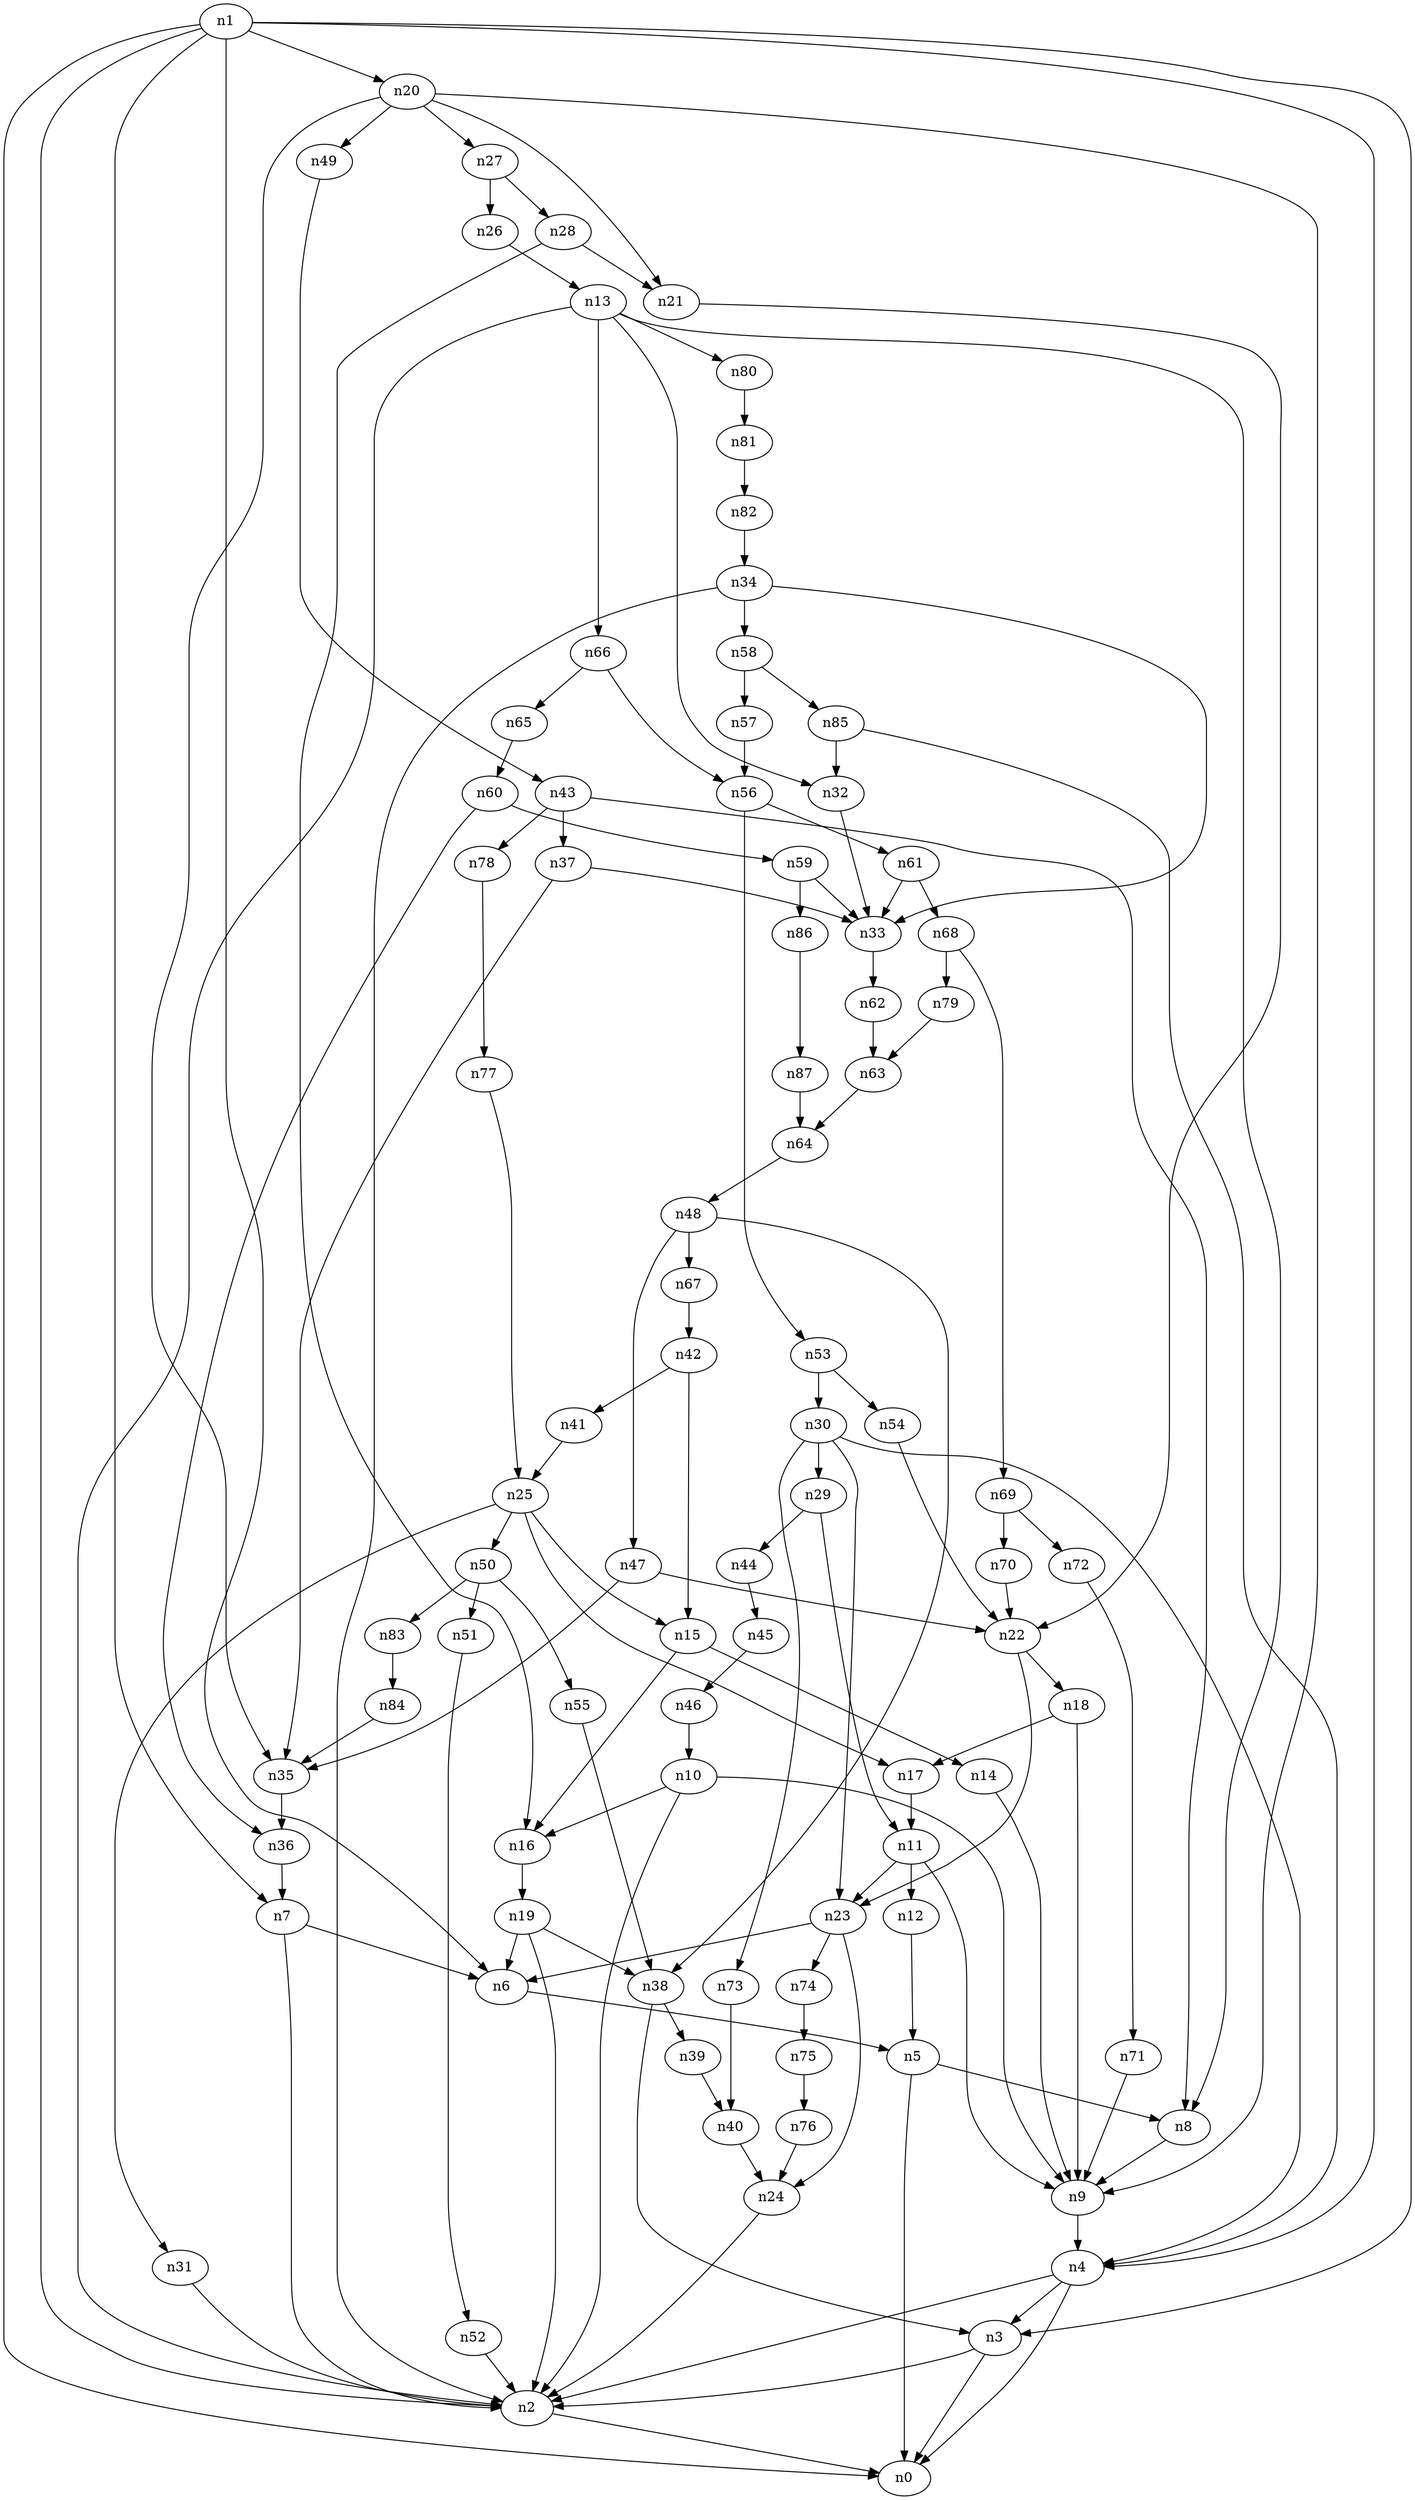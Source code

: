 digraph G {
	n1 -> n0	 [_graphml_id=e0];
	n1 -> n2	 [_graphml_id=e1];
	n1 -> n3	 [_graphml_id=e6];
	n1 -> n4	 [_graphml_id=e9];
	n1 -> n6	 [_graphml_id=e12];
	n1 -> n7	 [_graphml_id=e14];
	n1 -> n20	 [_graphml_id=e45];
	n2 -> n0	 [_graphml_id=e5];
	n3 -> n0	 [_graphml_id=e8];
	n3 -> n2	 [_graphml_id=e2];
	n4 -> n0	 [_graphml_id=e4];
	n4 -> n2	 [_graphml_id=e7];
	n4 -> n3	 [_graphml_id=e3];
	n5 -> n0	 [_graphml_id=e10];
	n5 -> n8	 [_graphml_id=e16];
	n6 -> n5	 [_graphml_id=e11];
	n7 -> n2	 [_graphml_id=e13];
	n7 -> n6	 [_graphml_id=e15];
	n8 -> n9	 [_graphml_id=e17];
	n9 -> n4	 [_graphml_id=e25];
	n10 -> n2	 [_graphml_id=e19];
	n10 -> n9	 [_graphml_id=e18];
	n10 -> n16	 [_graphml_id=e29];
	n11 -> n9	 [_graphml_id=e20];
	n11 -> n12	 [_graphml_id=e21];
	n11 -> n23	 [_graphml_id=e40];
	n12 -> n5	 [_graphml_id=e22];
	n13 -> n2	 [_graphml_id=e24];
	n13 -> n8	 [_graphml_id=e23];
	n13 -> n32	 [_graphml_id=e56];
	n13 -> n66	 [_graphml_id=e124];
	n13 -> n80	 [_graphml_id=e135];
	n14 -> n9	 [_graphml_id=e26];
	n15 -> n14	 [_graphml_id=e27];
	n15 -> n16	 [_graphml_id=e28];
	n16 -> n19	 [_graphml_id=e33];
	n17 -> n11	 [_graphml_id=e30];
	n18 -> n9	 [_graphml_id=e32];
	n18 -> n17	 [_graphml_id=e31];
	n19 -> n2	 [_graphml_id=e34];
	n19 -> n6	 [_graphml_id=e35];
	n19 -> n38	 [_graphml_id=e66];
	n20 -> n9	 [_graphml_id=e36];
	n20 -> n21	 [_graphml_id=e37];
	n20 -> n27	 [_graphml_id=e65];
	n20 -> n35	 [_graphml_id=e60];
	n20 -> n49	 [_graphml_id=e83];
	n21 -> n22	 [_graphml_id=e38];
	n22 -> n18	 [_graphml_id=e39];
	n22 -> n23	 [_graphml_id=e55];
	n23 -> n6	 [_graphml_id=e134];
	n23 -> n24	 [_graphml_id=e41];
	n23 -> n74	 [_graphml_id=e125];
	n24 -> n2	 [_graphml_id=e42];
	n25 -> n15	 [_graphml_id=e43];
	n25 -> n17	 [_graphml_id=e44];
	n25 -> n31	 [_graphml_id=e54];
	n25 -> n50	 [_graphml_id=e86];
	n26 -> n13	 [_graphml_id=e46];
	n27 -> n26	 [_graphml_id=e47];
	n27 -> n28	 [_graphml_id=e48];
	n28 -> n16	 [_graphml_id=e49];
	n28 -> n21	 [_graphml_id=e85];
	n29 -> n11	 [_graphml_id=e50];
	n29 -> n44	 [_graphml_id=e76];
	n30 -> n4	 [_graphml_id=e52];
	n30 -> n23	 [_graphml_id=e75];
	n30 -> n29	 [_graphml_id=e51];
	n30 -> n73	 [_graphml_id=e123];
	n31 -> n2	 [_graphml_id=e53];
	n32 -> n33	 [_graphml_id=e57];
	n33 -> n62	 [_graphml_id=e105];
	n34 -> n2	 [_graphml_id=e59];
	n34 -> n33	 [_graphml_id=e58];
	n34 -> n58	 [_graphml_id=e99];
	n35 -> n36	 [_graphml_id=e61];
	n36 -> n7	 [_graphml_id=e62];
	n37 -> n33	 [_graphml_id=e63];
	n37 -> n35	 [_graphml_id=e64];
	n38 -> n3	 [_graphml_id=e114];
	n38 -> n39	 [_graphml_id=e67];
	n39 -> n40	 [_graphml_id=e68];
	n40 -> n24	 [_graphml_id=e69];
	n41 -> n25	 [_graphml_id=e70];
	n42 -> n15	 [_graphml_id=e72];
	n42 -> n41	 [_graphml_id=e71];
	n43 -> n8	 [_graphml_id=e73];
	n43 -> n37	 [_graphml_id=e74];
	n43 -> n78	 [_graphml_id=e131];
	n44 -> n45	 [_graphml_id=e77];
	n45 -> n46	 [_graphml_id=e78];
	n46 -> n10	 [_graphml_id=e79];
	n47 -> n22	 [_graphml_id=e95];
	n47 -> n35	 [_graphml_id=e80];
	n48 -> n38	 [_graphml_id=e82];
	n48 -> n47	 [_graphml_id=e81];
	n48 -> n67	 [_graphml_id=e113];
	n49 -> n43	 [_graphml_id=e84];
	n50 -> n51	 [_graphml_id=e87];
	n50 -> n55	 [_graphml_id=e93];
	n50 -> n83	 [_graphml_id=e139];
	n51 -> n52	 [_graphml_id=e88];
	n52 -> n2	 [_graphml_id=e89];
	n53 -> n30	 [_graphml_id=e90];
	n53 -> n54	 [_graphml_id=e91];
	n54 -> n22	 [_graphml_id=e92];
	n55 -> n38	 [_graphml_id=e94];
	n56 -> n53	 [_graphml_id=e96];
	n56 -> n61	 [_graphml_id=e103];
	n57 -> n56	 [_graphml_id=e97];
	n58 -> n57	 [_graphml_id=e98];
	n58 -> n85	 [_graphml_id=e143];
	n59 -> n33	 [_graphml_id=e100];
	n59 -> n86	 [_graphml_id=e145];
	n60 -> n36	 [_graphml_id=e102];
	n60 -> n59	 [_graphml_id=e101];
	n61 -> n33	 [_graphml_id=e104];
	n61 -> n68	 [_graphml_id=e115];
	n62 -> n63	 [_graphml_id=e106];
	n63 -> n64	 [_graphml_id=e107];
	n64 -> n48	 [_graphml_id=e108];
	n65 -> n60	 [_graphml_id=e109];
	n66 -> n56	 [_graphml_id=e111];
	n66 -> n65	 [_graphml_id=e110];
	n67 -> n42	 [_graphml_id=e112];
	n68 -> n69	 [_graphml_id=e116];
	n68 -> n79	 [_graphml_id=e133];
	n69 -> n70	 [_graphml_id=e117];
	n69 -> n72	 [_graphml_id=e121];
	n70 -> n22	 [_graphml_id=e118];
	n71 -> n9	 [_graphml_id=e119];
	n72 -> n71	 [_graphml_id=e120];
	n73 -> n40	 [_graphml_id=e122];
	n74 -> n75	 [_graphml_id=e126];
	n75 -> n76	 [_graphml_id=e127];
	n76 -> n24	 [_graphml_id=e128];
	n77 -> n25	 [_graphml_id=e129];
	n78 -> n77	 [_graphml_id=e130];
	n79 -> n63	 [_graphml_id=e132];
	n80 -> n81	 [_graphml_id=e136];
	n81 -> n82	 [_graphml_id=e137];
	n82 -> n34	 [_graphml_id=e138];
	n83 -> n84	 [_graphml_id=e140];
	n84 -> n35	 [_graphml_id=e141];
	n85 -> n4	 [_graphml_id=e142];
	n85 -> n32	 [_graphml_id=e144];
	n86 -> n87	 [_graphml_id=e146];
	n87 -> n64	 [_graphml_id=e147];
}
